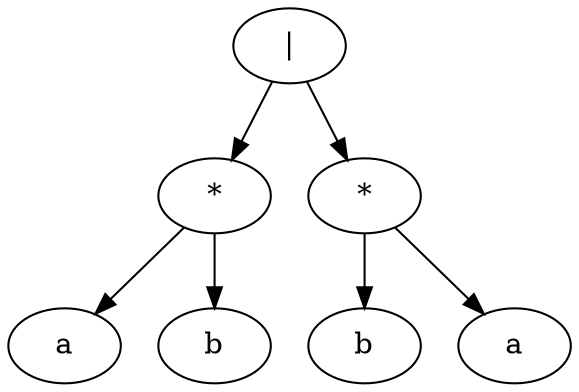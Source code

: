digraph G {
	node_1 [label="|"]
		node_1 -> node_2
		node_1 -> node_3
	node_3 [label="*"]
		node_3 -> node_4
		node_3 -> node_5
	node_5[label="a"]
	node_4[label="b"]
	node_2 [label="*"]
		node_2 -> node_6
		node_2 -> node_7
	node_7[label="b"]
	node_6[label="a"]
}
